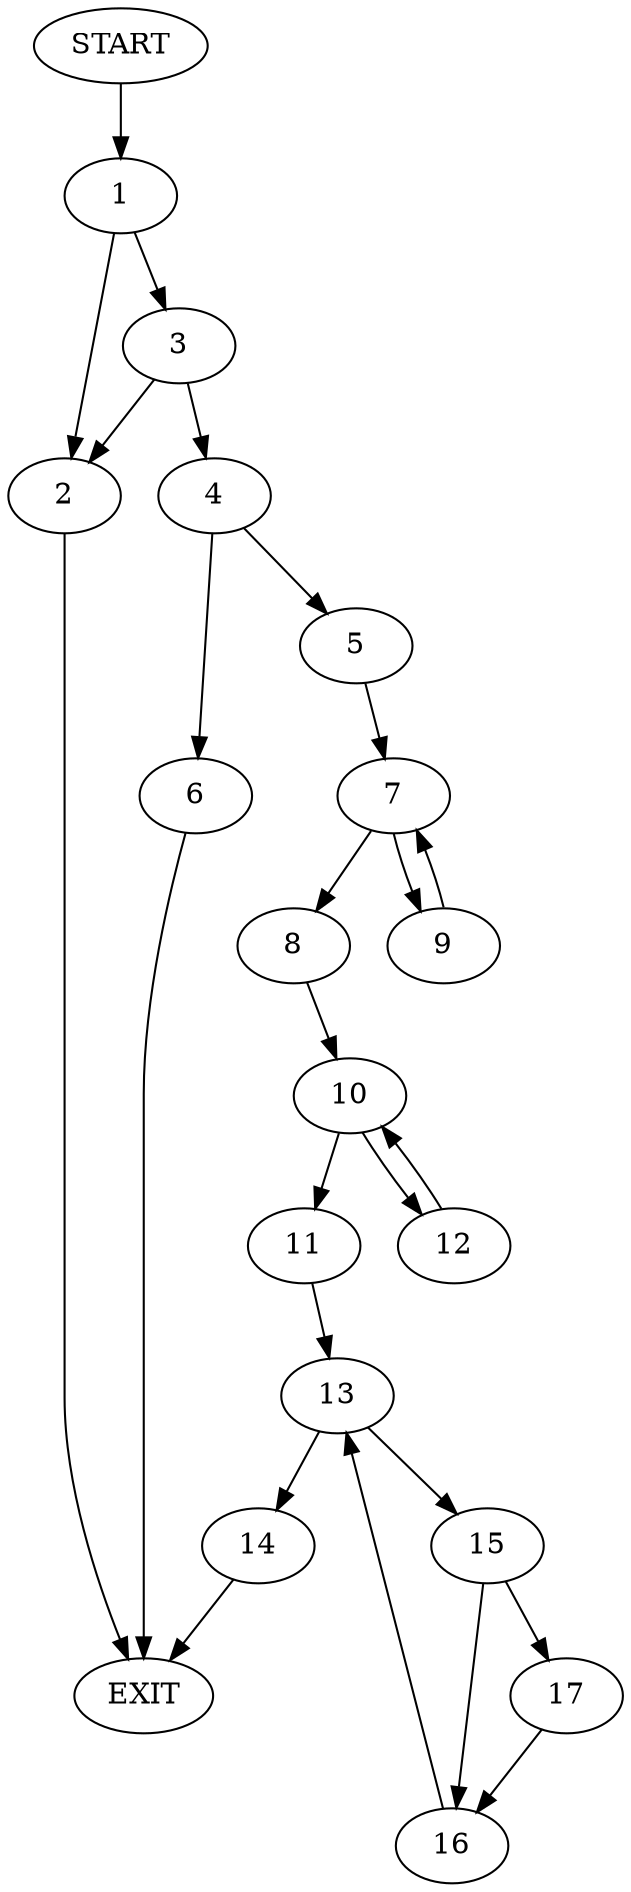 digraph {
0 [label="START"]
18 [label="EXIT"]
0 -> 1
1 -> 2
1 -> 3
2 -> 18
3 -> 4
3 -> 2
4 -> 5
4 -> 6
6 -> 18
5 -> 7
7 -> 8
7 -> 9
8 -> 10
9 -> 7
10 -> 11
10 -> 12
11 -> 13
12 -> 10
13 -> 14
13 -> 15
14 -> 18
15 -> 16
15 -> 17
17 -> 16
16 -> 13
}
